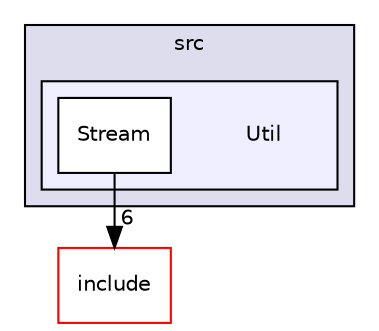 digraph "Util" {
  compound=true
  node [ fontsize="10", fontname="Helvetica"];
  edge [ labelfontsize="10", labelfontname="Helvetica"];
  subgraph clusterdir_13eb2c4ac490c23cbbda1abe0900c21b {
    graph [ bgcolor="#ddddee", pencolor="black", label="src" fontname="Helvetica", fontsize="10", URL="dir_13eb2c4ac490c23cbbda1abe0900c21b.html"]
  subgraph clusterdir_2d9d74bc07db1eb966eaa53adfc49cbc {
    graph [ bgcolor="#eeeeff", pencolor="black", label="" URL="dir_2d9d74bc07db1eb966eaa53adfc49cbc.html"];
    dir_2d9d74bc07db1eb966eaa53adfc49cbc [shape=plaintext label="Util"];
    dir_59da380d390353d6f4a9d32d5d230f5b [shape=box label="Stream" color="black" fillcolor="white" style="filled" URL="dir_59da380d390353d6f4a9d32d5d230f5b.html"];
  }
  }
  dir_1fb47a3b24f41454f77631ee11e2c6a9 [shape=box label="include" fillcolor="white" style="filled" color="red" URL="dir_1fb47a3b24f41454f77631ee11e2c6a9.html"];
  dir_59da380d390353d6f4a9d32d5d230f5b->dir_1fb47a3b24f41454f77631ee11e2c6a9 [headlabel="6", labeldistance=1.5 headhref="dir_000015_000004.html"];
}
